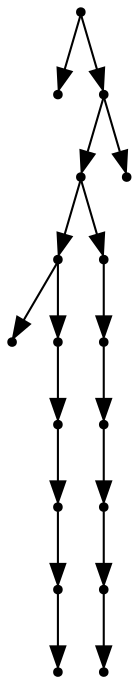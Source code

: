 digraph {
  17 [shape=point];
  0 [shape=point];
  16 [shape=point];
  14 [shape=point];
  7 [shape=point];
  1 [shape=point];
  6 [shape=point];
  5 [shape=point];
  4 [shape=point];
  3 [shape=point];
  2 [shape=point];
  13 [shape=point];
  12 [shape=point];
  11 [shape=point];
  10 [shape=point];
  9 [shape=point];
  8 [shape=point];
  15 [shape=point];
17 -> 0;
17 -> 16;
16 -> 14;
14 -> 7;
7 -> 1;
7 -> 6;
6 -> 5;
5 -> 4;
4 -> 3;
3 -> 2;
14 -> 13;
13 -> 12;
12 -> 11;
11 -> 10;
10 -> 9;
9 -> 8;
16 -> 15;
}
